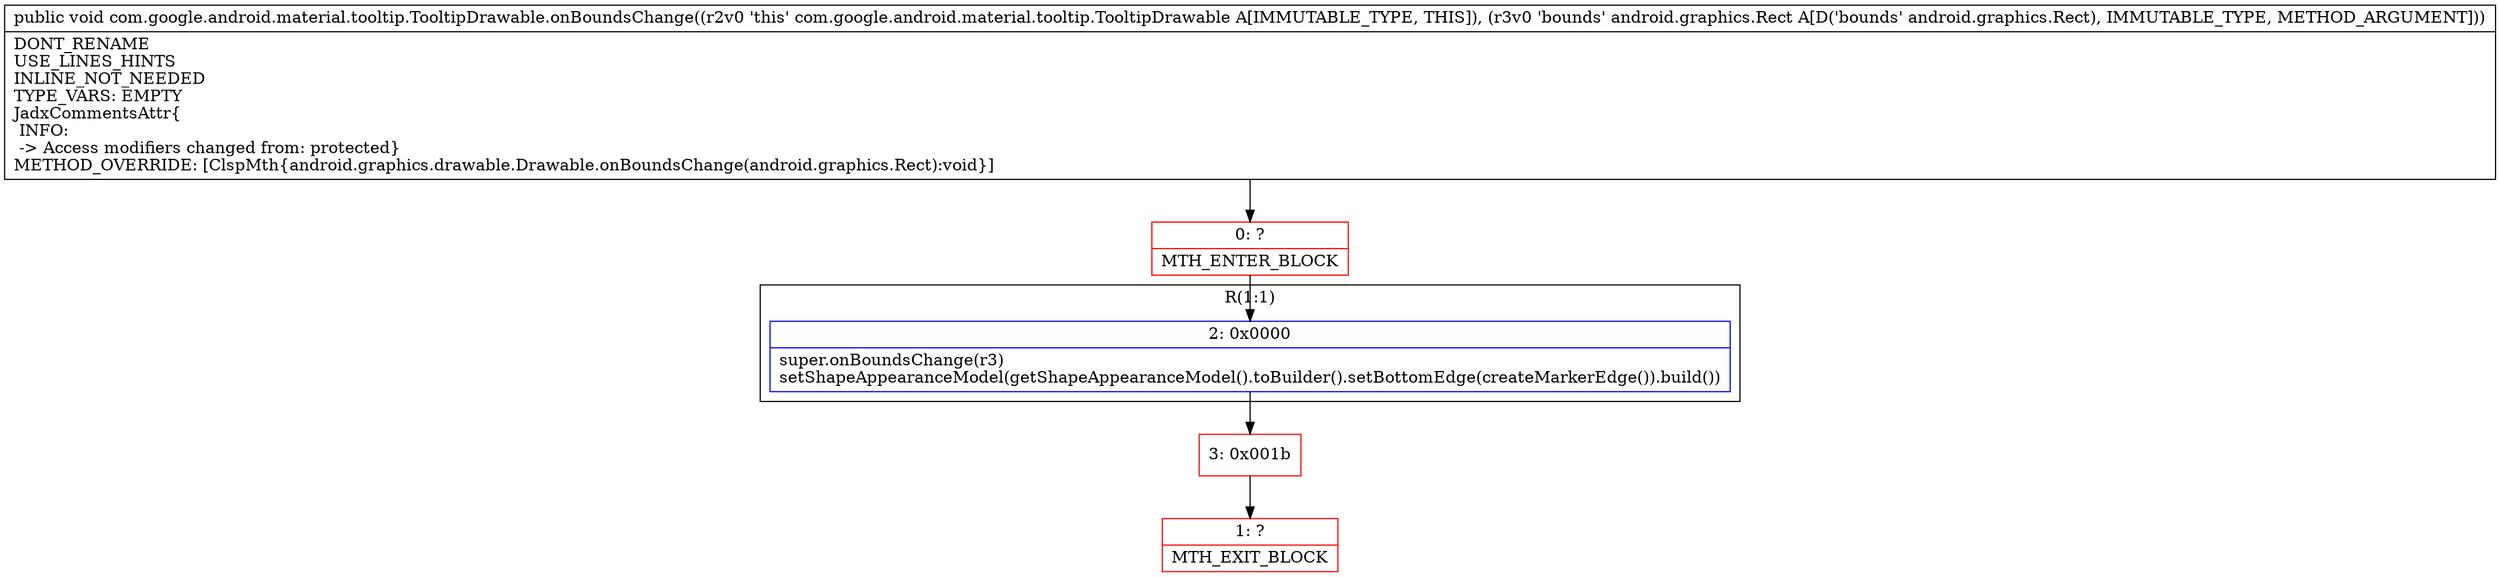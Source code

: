 digraph "CFG forcom.google.android.material.tooltip.TooltipDrawable.onBoundsChange(Landroid\/graphics\/Rect;)V" {
subgraph cluster_Region_1719344139 {
label = "R(1:1)";
node [shape=record,color=blue];
Node_2 [shape=record,label="{2\:\ 0x0000|super.onBoundsChange(r3)\lsetShapeAppearanceModel(getShapeAppearanceModel().toBuilder().setBottomEdge(createMarkerEdge()).build())\l}"];
}
Node_0 [shape=record,color=red,label="{0\:\ ?|MTH_ENTER_BLOCK\l}"];
Node_3 [shape=record,color=red,label="{3\:\ 0x001b}"];
Node_1 [shape=record,color=red,label="{1\:\ ?|MTH_EXIT_BLOCK\l}"];
MethodNode[shape=record,label="{public void com.google.android.material.tooltip.TooltipDrawable.onBoundsChange((r2v0 'this' com.google.android.material.tooltip.TooltipDrawable A[IMMUTABLE_TYPE, THIS]), (r3v0 'bounds' android.graphics.Rect A[D('bounds' android.graphics.Rect), IMMUTABLE_TYPE, METHOD_ARGUMENT]))  | DONT_RENAME\lUSE_LINES_HINTS\lINLINE_NOT_NEEDED\lTYPE_VARS: EMPTY\lJadxCommentsAttr\{\l INFO: \l \-\> Access modifiers changed from: protected\}\lMETHOD_OVERRIDE: [ClspMth\{android.graphics.drawable.Drawable.onBoundsChange(android.graphics.Rect):void\}]\l}"];
MethodNode -> Node_0;Node_2 -> Node_3;
Node_0 -> Node_2;
Node_3 -> Node_1;
}

